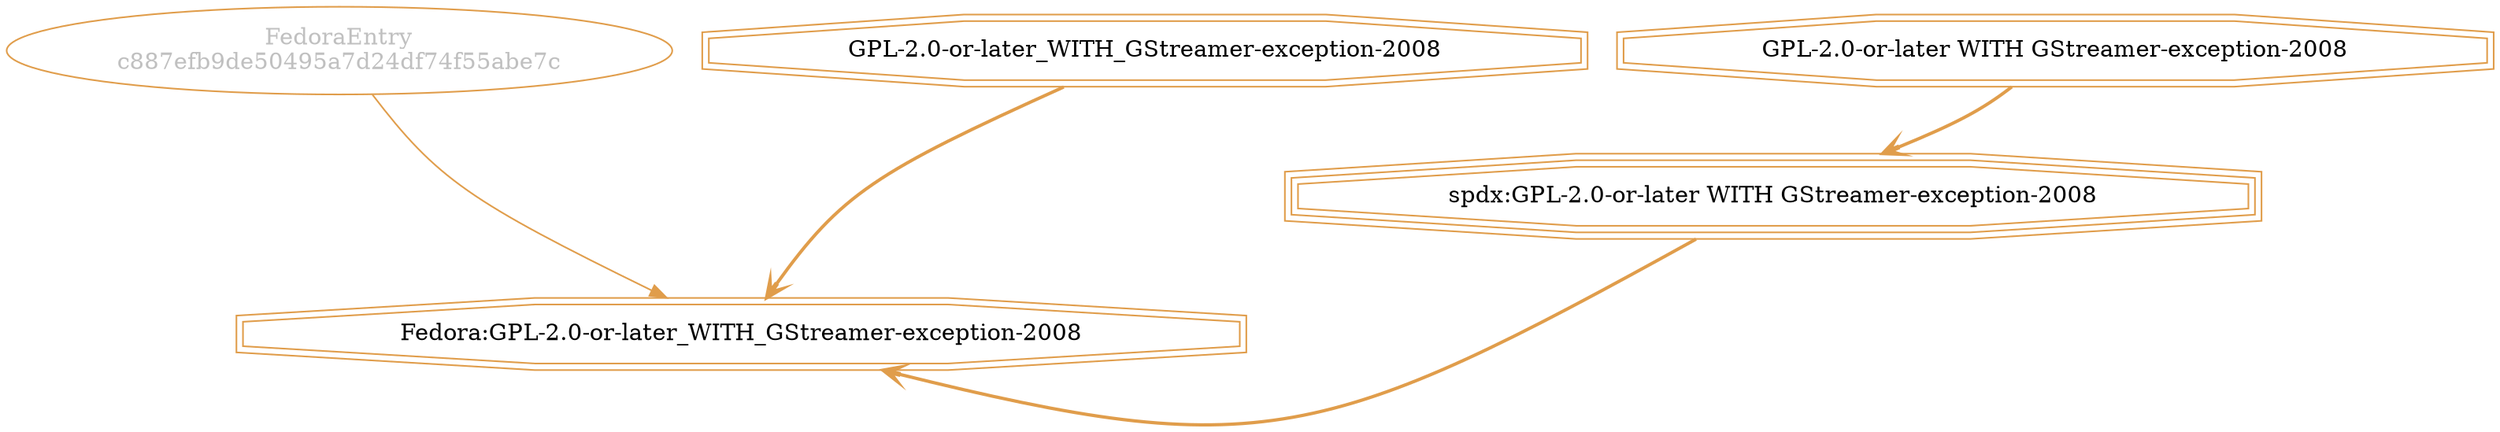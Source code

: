 strict digraph {
    node [shape=box];
    graph [splines=curved];
    6569 [label="FedoraEntry\nc887efb9de50495a7d24df74f55abe7c"
         ,fontcolor=gray
         ,color="#e09d4b"
         ,fillcolor="beige;1"
         ,shape=ellipse];
    6570 [label="Fedora:GPL-2.0-or-later_WITH_GStreamer-exception-2008"
         ,color="#e09d4b"
         ,shape=doubleoctagon];
    6571 [label="GPL-2.0-or-later_WITH_GStreamer-exception-2008"
         ,color="#e09d4b"
         ,shape=doubleoctagon];
    6572 [label="spdx:GPL-2.0-or-later WITH GStreamer-exception-2008"
         ,color="#e09d4b"
         ,shape=tripleoctagon];
    6573 [label="GPL-2.0-or-later WITH GStreamer-exception-2008"
         ,color="#e09d4b"
         ,shape=doubleoctagon];
    6569 -> 6570 [weight=0.5
                 ,color="#e09d4b"];
    6571 -> 6570 [style=bold
                 ,arrowhead=vee
                 ,weight=0.7
                 ,color="#e09d4b"];
    6572 -> 6570 [style=bold
                 ,arrowhead=vee
                 ,weight=0.7
                 ,color="#e09d4b"];
    6573 -> 6572 [style=bold
                 ,arrowhead=vee
                 ,weight=0.7
                 ,color="#e09d4b"];
}
